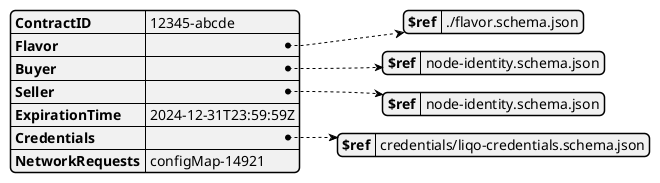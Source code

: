 @startjson
{
    "ContractID": "12345-abcde",
    "Flavor": {
        "$ref": "./flavor.schema.json"
    },
    "Buyer": {
        "$ref": "node-identity.schema.json"
    },
    "Seller": {
        "$ref": "node-identity.schema.json"
    },
    "ExpirationTime": "2024-12-31T23:59:59Z",
    "Credentials": {
        "$ref": "credentials/liqo-credentials.schema.json"
    },
    "NetworkRequests": "configMap-14921"
}

@endjson
